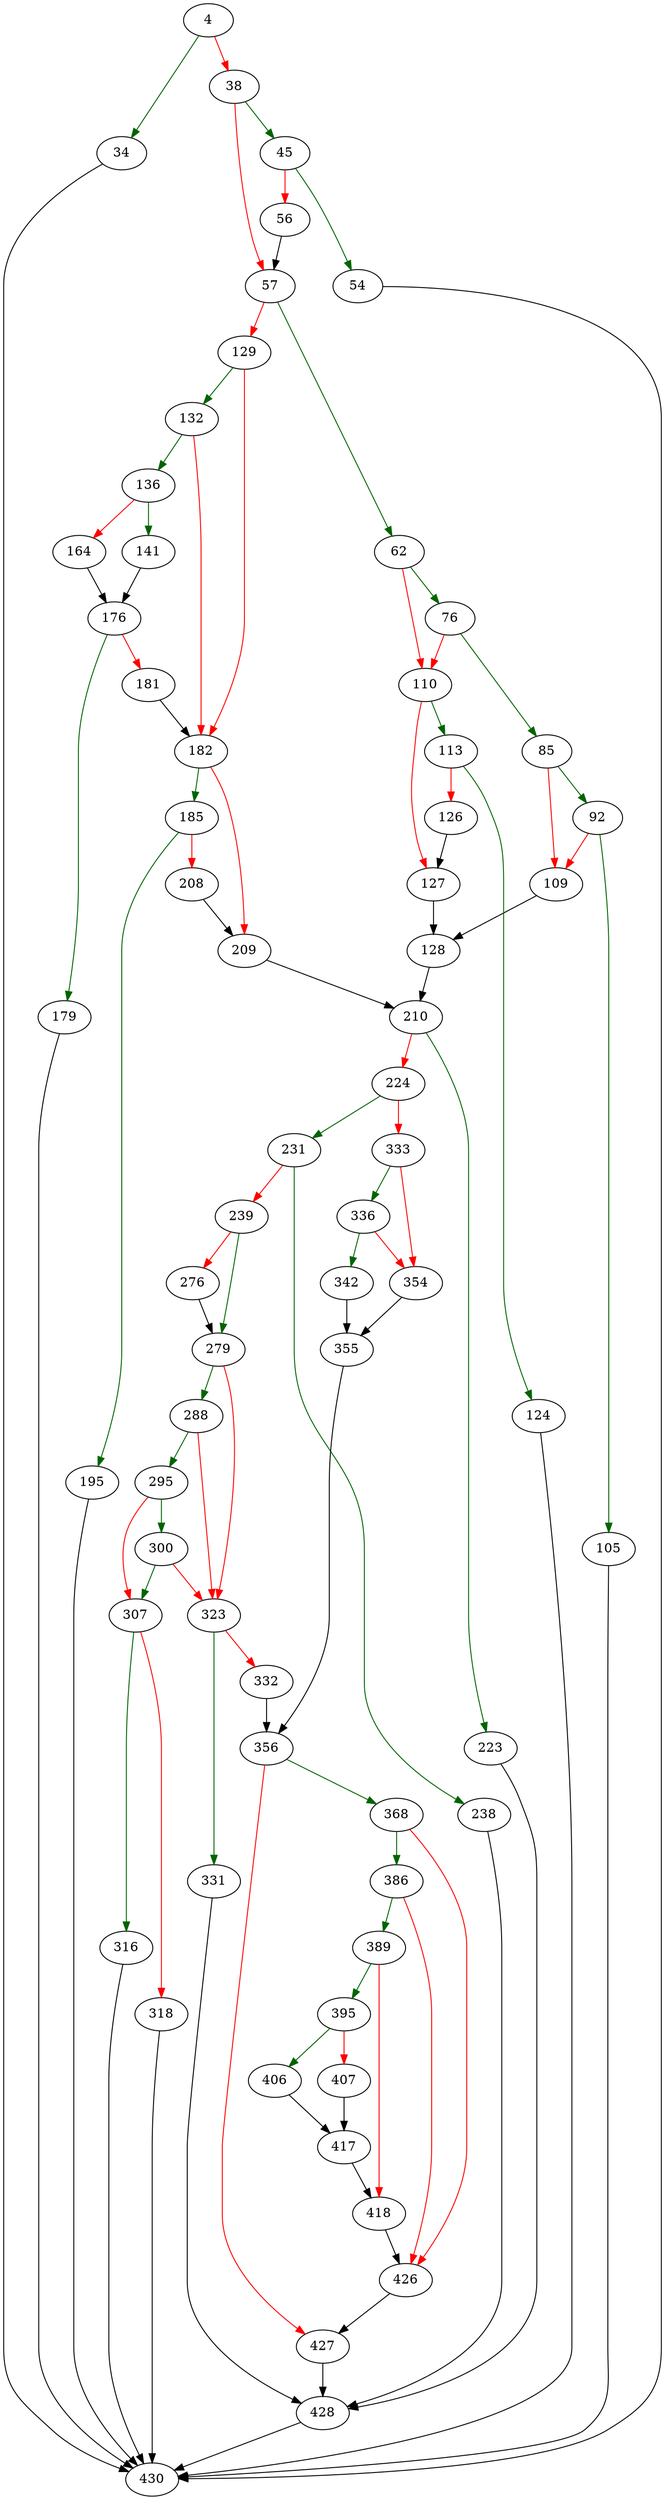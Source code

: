 strict digraph "sqlite3BtreeInsert" {
	// Node definitions.
	4 [entry=true];
	34;
	38;
	430;
	45;
	57;
	54;
	56;
	62;
	129;
	76;
	110;
	85;
	92;
	109;
	105;
	128;
	113;
	127;
	124;
	126;
	210;
	132;
	182;
	136;
	141;
	164;
	176;
	179;
	181;
	185;
	209;
	195;
	208;
	223;
	224;
	428;
	231;
	333;
	238;
	239;
	279;
	276;
	288;
	323;
	295;
	300;
	307;
	316;
	318;
	331;
	332;
	356;
	336;
	354;
	342;
	355;
	368;
	427;
	386;
	426;
	389;
	395;
	418;
	406;
	407;
	417;

	// Edge definitions.
	4 -> 34 [
		color=darkgreen
		cond=true
	];
	4 -> 38 [
		color=red
		cond=false
	];
	34 -> 430;
	38 -> 45 [
		color=darkgreen
		cond=true
	];
	38 -> 57 [
		color=red
		cond=false
	];
	45 -> 54 [
		color=darkgreen
		cond=true
	];
	45 -> 56 [
		color=red
		cond=false
	];
	57 -> 62 [
		color=darkgreen
		cond=true
	];
	57 -> 129 [
		color=red
		cond=false
	];
	54 -> 430;
	56 -> 57;
	62 -> 76 [
		color=darkgreen
		cond=true
	];
	62 -> 110 [
		color=red
		cond=false
	];
	129 -> 132 [
		color=darkgreen
		cond=true
	];
	129 -> 182 [
		color=red
		cond=false
	];
	76 -> 110 [
		color=red
		cond=false
	];
	76 -> 85 [
		color=darkgreen
		cond=true
	];
	110 -> 113 [
		color=darkgreen
		cond=true
	];
	110 -> 127 [
		color=red
		cond=false
	];
	85 -> 92 [
		color=darkgreen
		cond=true
	];
	85 -> 109 [
		color=red
		cond=false
	];
	92 -> 109 [
		color=red
		cond=false
	];
	92 -> 105 [
		color=darkgreen
		cond=true
	];
	109 -> 128;
	105 -> 430;
	128 -> 210;
	113 -> 124 [
		color=darkgreen
		cond=true
	];
	113 -> 126 [
		color=red
		cond=false
	];
	127 -> 128;
	124 -> 430;
	126 -> 127;
	210 -> 223 [
		color=darkgreen
		cond=true
	];
	210 -> 224 [
		color=red
		cond=false
	];
	132 -> 182 [
		color=red
		cond=false
	];
	132 -> 136 [
		color=darkgreen
		cond=true
	];
	182 -> 185 [
		color=darkgreen
		cond=true
	];
	182 -> 209 [
		color=red
		cond=false
	];
	136 -> 141 [
		color=darkgreen
		cond=true
	];
	136 -> 164 [
		color=red
		cond=false
	];
	141 -> 176;
	164 -> 176;
	176 -> 179 [
		color=darkgreen
		cond=true
	];
	176 -> 181 [
		color=red
		cond=false
	];
	179 -> 430;
	181 -> 182;
	185 -> 195 [
		color=darkgreen
		cond=true
	];
	185 -> 208 [
		color=red
		cond=false
	];
	209 -> 210;
	195 -> 430;
	208 -> 209;
	223 -> 428;
	224 -> 231 [
		color=darkgreen
		cond=true
	];
	224 -> 333 [
		color=red
		cond=false
	];
	428 -> 430;
	231 -> 238 [
		color=darkgreen
		cond=true
	];
	231 -> 239 [
		color=red
		cond=false
	];
	333 -> 336 [
		color=darkgreen
		cond=true
	];
	333 -> 354 [
		color=red
		cond=false
	];
	238 -> 428;
	239 -> 279 [
		color=darkgreen
		cond=true
	];
	239 -> 276 [
		color=red
		cond=false
	];
	279 -> 288 [
		color=darkgreen
		cond=true
	];
	279 -> 323 [
		color=red
		cond=false
	];
	276 -> 279;
	288 -> 323 [
		color=red
		cond=false
	];
	288 -> 295 [
		color=darkgreen
		cond=true
	];
	323 -> 331 [
		color=darkgreen
		cond=true
	];
	323 -> 332 [
		color=red
		cond=false
	];
	295 -> 300 [
		color=darkgreen
		cond=true
	];
	295 -> 307 [
		color=red
		cond=false
	];
	300 -> 323 [
		color=red
		cond=false
	];
	300 -> 307 [
		color=darkgreen
		cond=true
	];
	307 -> 316 [
		color=darkgreen
		cond=true
	];
	307 -> 318 [
		color=red
		cond=false
	];
	316 -> 430;
	318 -> 430;
	331 -> 428;
	332 -> 356;
	356 -> 368 [
		color=darkgreen
		cond=true
	];
	356 -> 427 [
		color=red
		cond=false
	];
	336 -> 354 [
		color=red
		cond=false
	];
	336 -> 342 [
		color=darkgreen
		cond=true
	];
	354 -> 355;
	342 -> 355;
	355 -> 356;
	368 -> 386 [
		color=darkgreen
		cond=true
	];
	368 -> 426 [
		color=red
		cond=false
	];
	427 -> 428;
	386 -> 426 [
		color=red
		cond=false
	];
	386 -> 389 [
		color=darkgreen
		cond=true
	];
	426 -> 427;
	389 -> 395 [
		color=darkgreen
		cond=true
	];
	389 -> 418 [
		color=red
		cond=false
	];
	395 -> 406 [
		color=darkgreen
		cond=true
	];
	395 -> 407 [
		color=red
		cond=false
	];
	418 -> 426;
	406 -> 417;
	407 -> 417;
	417 -> 418;
}